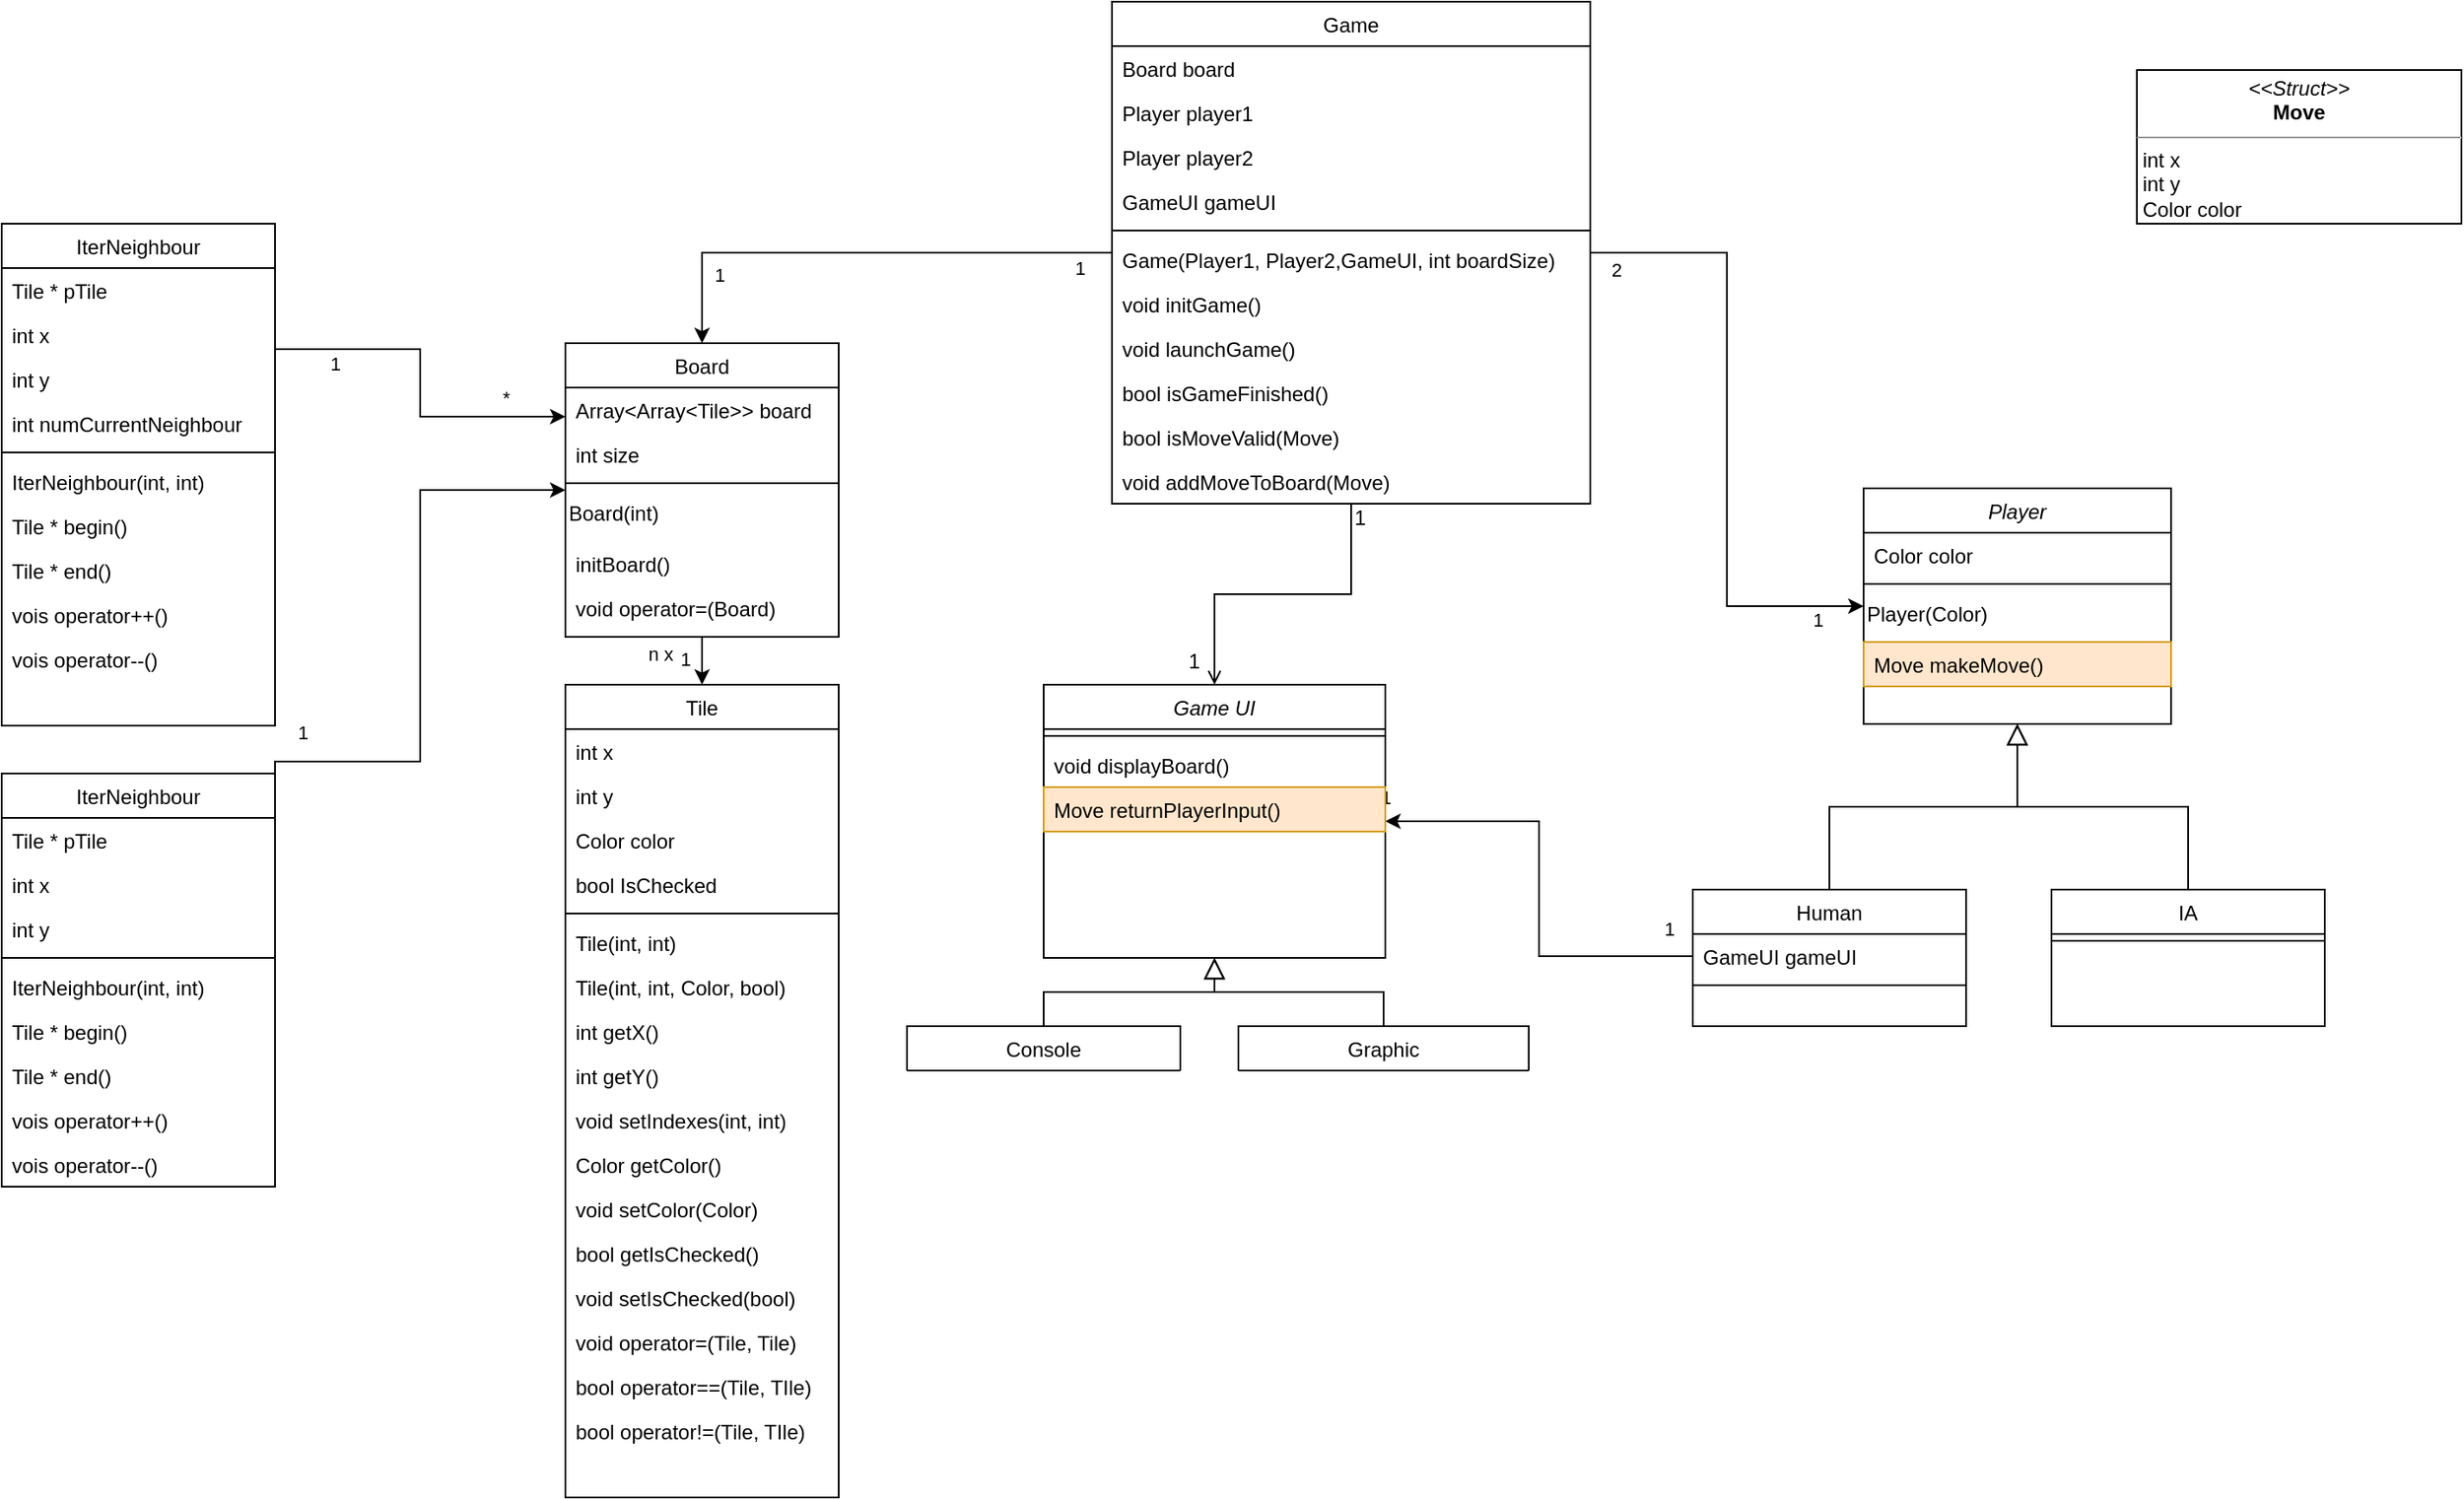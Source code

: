 <mxfile version="14.4.8" type="device"><diagram id="C5RBs43oDa-KdzZeNtuy" name="Page-1"><mxGraphModel dx="2147" dy="627" grid="1" gridSize="10" guides="1" tooltips="1" connect="1" arrows="1" fold="1" page="1" pageScale="1" pageWidth="827" pageHeight="1169" math="0" shadow="0"><root><mxCell id="WIyWlLk6GJQsqaUBKTNV-0"/><mxCell id="WIyWlLk6GJQsqaUBKTNV-1" parent="WIyWlLk6GJQsqaUBKTNV-0"/><mxCell id="254uMnGh0wW7lCU1eLDV-11" style="edgeStyle=orthogonalEdgeStyle;rounded=0;orthogonalLoop=1;jettySize=auto;html=1;entryX=1;entryY=0.5;entryDx=0;entryDy=0;exitX=0;exitY=0.5;exitDx=0;exitDy=0;" parent="WIyWlLk6GJQsqaUBKTNV-1" source="PI6sed2Gm-ZyK2NoPFeW-51" target="_wrKSYmRPtvz9AX4HWes-37" edge="1"><mxGeometry relative="1" as="geometry"/></mxCell><mxCell id="254uMnGh0wW7lCU1eLDV-12" value="1" style="edgeLabel;html=1;align=center;verticalAlign=middle;resizable=0;points=[];" parent="254uMnGh0wW7lCU1eLDV-11" vertex="1" connectable="0"><mxGeometry x="-0.942" y="1" relative="1" as="geometry"><mxPoint x="-7" y="-17" as="offset"/></mxGeometry></mxCell><mxCell id="254uMnGh0wW7lCU1eLDV-13" value="1" style="edgeLabel;html=1;align=center;verticalAlign=middle;resizable=0;points=[];" parent="254uMnGh0wW7lCU1eLDV-11" vertex="1" connectable="0"><mxGeometry x="0.898" y="-1" relative="1" as="geometry"><mxPoint x="-13" y="-13" as="offset"/></mxGeometry></mxCell><mxCell id="zkfFHV4jXpPFQw0GAbJ--0" value="Player" style="swimlane;fontStyle=2;align=center;verticalAlign=top;childLayout=stackLayout;horizontal=1;startSize=26;horizontalStack=0;resizeParent=1;resizeLast=0;collapsible=1;marginBottom=0;rounded=0;shadow=0;strokeWidth=1;" parent="WIyWlLk6GJQsqaUBKTNV-1" vertex="1"><mxGeometry x="800" y="325" width="180" height="138" as="geometry"><mxRectangle x="230" y="140" width="160" height="26" as="alternateBounds"/></mxGeometry></mxCell><mxCell id="PI6sed2Gm-ZyK2NoPFeW-33" value="Color color" style="text;align=left;verticalAlign=top;spacingLeft=4;spacingRight=4;overflow=hidden;rotatable=0;points=[[0,0.5],[1,0.5]];portConstraint=eastwest;" vertex="1" parent="zkfFHV4jXpPFQw0GAbJ--0"><mxGeometry y="26" width="180" height="26" as="geometry"/></mxCell><mxCell id="zkfFHV4jXpPFQw0GAbJ--4" value="" style="line;html=1;strokeWidth=1;align=left;verticalAlign=middle;spacingTop=-1;spacingLeft=3;spacingRight=3;rotatable=0;labelPosition=right;points=[];portConstraint=eastwest;" parent="zkfFHV4jXpPFQw0GAbJ--0" vertex="1"><mxGeometry y="52" width="180" height="8" as="geometry"/></mxCell><mxCell id="PI6sed2Gm-ZyK2NoPFeW-55" value="Player(Color)" style="text;whiteSpace=wrap;html=1;" vertex="1" parent="zkfFHV4jXpPFQw0GAbJ--0"><mxGeometry y="60" width="180" height="30" as="geometry"/></mxCell><mxCell id="254uMnGh0wW7lCU1eLDV-9" value="Move makeMove()" style="text;align=left;verticalAlign=top;spacingLeft=4;spacingRight=4;overflow=hidden;rotatable=0;points=[[0,0.5],[1,0.5]];portConstraint=eastwest;fillColor=#ffe6cc;strokeColor=#d79b00;" parent="zkfFHV4jXpPFQw0GAbJ--0" vertex="1"><mxGeometry y="90" width="180" height="26" as="geometry"/></mxCell><mxCell id="zkfFHV4jXpPFQw0GAbJ--6" value="Human" style="swimlane;fontStyle=0;align=center;verticalAlign=top;childLayout=stackLayout;horizontal=1;startSize=26;horizontalStack=0;resizeParent=1;resizeLast=0;collapsible=1;marginBottom=0;rounded=0;shadow=0;strokeWidth=1;" parent="WIyWlLk6GJQsqaUBKTNV-1" vertex="1"><mxGeometry x="700" y="560" width="160" height="80" as="geometry"><mxRectangle x="130" y="380" width="160" height="26" as="alternateBounds"/></mxGeometry></mxCell><mxCell id="PI6sed2Gm-ZyK2NoPFeW-51" value="GameUI gameUI" style="text;align=left;verticalAlign=top;spacingLeft=4;spacingRight=4;overflow=hidden;rotatable=0;points=[[0,0.5],[1,0.5]];portConstraint=eastwest;" vertex="1" parent="zkfFHV4jXpPFQw0GAbJ--6"><mxGeometry y="26" width="160" height="26" as="geometry"/></mxCell><mxCell id="zkfFHV4jXpPFQw0GAbJ--9" value="" style="line;html=1;strokeWidth=1;align=left;verticalAlign=middle;spacingTop=-1;spacingLeft=3;spacingRight=3;rotatable=0;labelPosition=right;points=[];portConstraint=eastwest;" parent="zkfFHV4jXpPFQw0GAbJ--6" vertex="1"><mxGeometry y="52" width="160" height="8" as="geometry"/></mxCell><mxCell id="zkfFHV4jXpPFQw0GAbJ--12" value="" style="endArrow=block;endSize=10;endFill=0;shadow=0;strokeWidth=1;rounded=0;edgeStyle=elbowEdgeStyle;elbow=vertical;" parent="WIyWlLk6GJQsqaUBKTNV-1" source="zkfFHV4jXpPFQw0GAbJ--6" target="zkfFHV4jXpPFQw0GAbJ--0" edge="1"><mxGeometry width="160" relative="1" as="geometry"><mxPoint x="780" y="408" as="sourcePoint"/><mxPoint x="780" y="408" as="targetPoint"/></mxGeometry></mxCell><mxCell id="zkfFHV4jXpPFQw0GAbJ--13" value="IA" style="swimlane;fontStyle=0;align=center;verticalAlign=top;childLayout=stackLayout;horizontal=1;startSize=26;horizontalStack=0;resizeParent=1;resizeLast=0;collapsible=1;marginBottom=0;rounded=0;shadow=0;strokeWidth=1;" parent="WIyWlLk6GJQsqaUBKTNV-1" vertex="1"><mxGeometry x="910" y="560" width="160" height="80" as="geometry"><mxRectangle x="340" y="380" width="170" height="26" as="alternateBounds"/></mxGeometry></mxCell><mxCell id="zkfFHV4jXpPFQw0GAbJ--15" value="" style="line;html=1;strokeWidth=1;align=left;verticalAlign=middle;spacingTop=-1;spacingLeft=3;spacingRight=3;rotatable=0;labelPosition=right;points=[];portConstraint=eastwest;" parent="zkfFHV4jXpPFQw0GAbJ--13" vertex="1"><mxGeometry y="26" width="160" height="8" as="geometry"/></mxCell><mxCell id="zkfFHV4jXpPFQw0GAbJ--16" value="" style="endArrow=block;endSize=10;endFill=0;shadow=0;strokeWidth=1;rounded=0;edgeStyle=elbowEdgeStyle;elbow=vertical;" parent="WIyWlLk6GJQsqaUBKTNV-1" source="zkfFHV4jXpPFQw0GAbJ--13" target="zkfFHV4jXpPFQw0GAbJ--0" edge="1"><mxGeometry width="160" relative="1" as="geometry"><mxPoint x="790" y="578" as="sourcePoint"/><mxPoint x="890" y="476" as="targetPoint"/></mxGeometry></mxCell><mxCell id="_wrKSYmRPtvz9AX4HWes-3" value="Game" style="swimlane;fontStyle=0;align=center;verticalAlign=top;childLayout=stackLayout;horizontal=1;startSize=26;horizontalStack=0;resizeParent=1;resizeLast=0;collapsible=1;marginBottom=0;rounded=0;shadow=0;strokeWidth=1;" parent="WIyWlLk6GJQsqaUBKTNV-1" vertex="1"><mxGeometry x="360" y="40" width="280" height="294" as="geometry"><mxRectangle x="230" y="140" width="160" height="26" as="alternateBounds"/></mxGeometry></mxCell><mxCell id="254uMnGh0wW7lCU1eLDV-16" value="Board board" style="text;align=left;verticalAlign=top;spacingLeft=4;spacingRight=4;overflow=hidden;rotatable=0;points=[[0,0.5],[1,0.5]];portConstraint=eastwest;" parent="_wrKSYmRPtvz9AX4HWes-3" vertex="1"><mxGeometry y="26" width="280" height="26" as="geometry"/></mxCell><mxCell id="PI6sed2Gm-ZyK2NoPFeW-81" value="Player player1" style="text;align=left;verticalAlign=top;spacingLeft=4;spacingRight=4;overflow=hidden;rotatable=0;points=[[0,0.5],[1,0.5]];portConstraint=eastwest;" vertex="1" parent="_wrKSYmRPtvz9AX4HWes-3"><mxGeometry y="52" width="280" height="26" as="geometry"/></mxCell><mxCell id="PI6sed2Gm-ZyK2NoPFeW-82" value="Player player2" style="text;align=left;verticalAlign=top;spacingLeft=4;spacingRight=4;overflow=hidden;rotatable=0;points=[[0,0.5],[1,0.5]];portConstraint=eastwest;" vertex="1" parent="_wrKSYmRPtvz9AX4HWes-3"><mxGeometry y="78" width="280" height="26" as="geometry"/></mxCell><mxCell id="PI6sed2Gm-ZyK2NoPFeW-83" value="GameUI gameUI" style="text;align=left;verticalAlign=top;spacingLeft=4;spacingRight=4;overflow=hidden;rotatable=0;points=[[0,0.5],[1,0.5]];portConstraint=eastwest;" vertex="1" parent="_wrKSYmRPtvz9AX4HWes-3"><mxGeometry y="104" width="280" height="26" as="geometry"/></mxCell><mxCell id="_wrKSYmRPtvz9AX4HWes-7" value="" style="line;html=1;strokeWidth=1;align=left;verticalAlign=middle;spacingTop=-1;spacingLeft=3;spacingRight=3;rotatable=0;labelPosition=right;points=[];portConstraint=eastwest;" parent="_wrKSYmRPtvz9AX4HWes-3" vertex="1"><mxGeometry y="130" width="280" height="8" as="geometry"/></mxCell><mxCell id="PI6sed2Gm-ZyK2NoPFeW-54" value="Game(Player1, Player2,GameUI, int boardSize)" style="text;align=left;verticalAlign=top;spacingLeft=4;spacingRight=4;overflow=hidden;rotatable=0;points=[[0,0.5],[1,0.5]];portConstraint=eastwest;" vertex="1" parent="_wrKSYmRPtvz9AX4HWes-3"><mxGeometry y="138" width="280" height="26" as="geometry"/></mxCell><mxCell id="_wrKSYmRPtvz9AX4HWes-73" value="void initGame()" style="text;align=left;verticalAlign=top;spacingLeft=4;spacingRight=4;overflow=hidden;rotatable=0;points=[[0,0.5],[1,0.5]];portConstraint=eastwest;" parent="_wrKSYmRPtvz9AX4HWes-3" vertex="1"><mxGeometry y="164" width="280" height="26" as="geometry"/></mxCell><mxCell id="254uMnGh0wW7lCU1eLDV-8" value="void launchGame()" style="text;align=left;verticalAlign=top;spacingLeft=4;spacingRight=4;overflow=hidden;rotatable=0;points=[[0,0.5],[1,0.5]];portConstraint=eastwest;" parent="_wrKSYmRPtvz9AX4HWes-3" vertex="1"><mxGeometry y="190" width="280" height="26" as="geometry"/></mxCell><mxCell id="254uMnGh0wW7lCU1eLDV-10" value="bool isGameFinished()" style="text;align=left;verticalAlign=top;spacingLeft=4;spacingRight=4;overflow=hidden;rotatable=0;points=[[0,0.5],[1,0.5]];portConstraint=eastwest;" parent="_wrKSYmRPtvz9AX4HWes-3" vertex="1"><mxGeometry y="216" width="280" height="26" as="geometry"/></mxCell><mxCell id="254uMnGh0wW7lCU1eLDV-7" value="bool isMoveValid(Move)" style="text;align=left;verticalAlign=top;spacingLeft=4;spacingRight=4;overflow=hidden;rotatable=0;points=[[0,0.5],[1,0.5]];portConstraint=eastwest;" parent="_wrKSYmRPtvz9AX4HWes-3" vertex="1"><mxGeometry y="242" width="280" height="26" as="geometry"/></mxCell><mxCell id="PI6sed2Gm-ZyK2NoPFeW-32" value="void addMoveToBoard(Move)" style="text;align=left;verticalAlign=top;spacingLeft=4;spacingRight=4;overflow=hidden;rotatable=0;points=[[0,0.5],[1,0.5]];portConstraint=eastwest;" vertex="1" parent="_wrKSYmRPtvz9AX4HWes-3"><mxGeometry y="268" width="280" height="26" as="geometry"/></mxCell><mxCell id="_wrKSYmRPtvz9AX4HWes-31" value="" style="endArrow=open;shadow=0;strokeWidth=1;rounded=0;endFill=1;edgeStyle=elbowEdgeStyle;elbow=vertical;entryX=0.5;entryY=0;entryDx=0;entryDy=0;" parent="WIyWlLk6GJQsqaUBKTNV-1" source="_wrKSYmRPtvz9AX4HWes-3" target="_wrKSYmRPtvz9AX4HWes-37" edge="1"><mxGeometry x="0.5" y="41" relative="1" as="geometry"><mxPoint x="540" y="232" as="sourcePoint"/><mxPoint x="370" y="445" as="targetPoint"/><mxPoint x="-40" y="32" as="offset"/></mxGeometry></mxCell><mxCell id="_wrKSYmRPtvz9AX4HWes-32" value="1" style="resizable=0;align=left;verticalAlign=bottom;labelBackgroundColor=none;fontSize=12;" parent="_wrKSYmRPtvz9AX4HWes-31" connectable="0" vertex="1"><mxGeometry x="-1" relative="1" as="geometry"><mxPoint y="17" as="offset"/></mxGeometry></mxCell><mxCell id="_wrKSYmRPtvz9AX4HWes-33" value="1" style="resizable=0;align=right;verticalAlign=bottom;labelBackgroundColor=none;fontSize=12;" parent="_wrKSYmRPtvz9AX4HWes-31" connectable="0" vertex="1"><mxGeometry x="1" relative="1" as="geometry"><mxPoint x="-7" y="-5" as="offset"/></mxGeometry></mxCell><mxCell id="_wrKSYmRPtvz9AX4HWes-35" value="2" style="edgeStyle=orthogonalEdgeStyle;rounded=0;orthogonalLoop=1;jettySize=auto;html=1;exitX=1;exitY=0.5;exitDx=0;exitDy=0;" parent="WIyWlLk6GJQsqaUBKTNV-1" source="_wrKSYmRPtvz9AX4HWes-3" target="zkfFHV4jXpPFQw0GAbJ--0" edge="1"><mxGeometry x="-0.917" y="-10" relative="1" as="geometry"><mxPoint x="540" y="199" as="sourcePoint"/><mxPoint as="offset"/></mxGeometry></mxCell><mxCell id="_wrKSYmRPtvz9AX4HWes-58" value="1" style="edgeLabel;html=1;align=center;verticalAlign=middle;resizable=0;points=[];" parent="_wrKSYmRPtvz9AX4HWes-35" vertex="1" connectable="0"><mxGeometry x="0.887" y="-3" relative="1" as="geometry"><mxPoint x="-7" y="5" as="offset"/></mxGeometry></mxCell><mxCell id="_wrKSYmRPtvz9AX4HWes-37" value="Game UI" style="swimlane;fontStyle=2;align=center;verticalAlign=top;childLayout=stackLayout;horizontal=1;startSize=26;horizontalStack=0;resizeParent=1;resizeLast=0;collapsible=1;marginBottom=0;rounded=0;shadow=0;strokeWidth=1;" parent="WIyWlLk6GJQsqaUBKTNV-1" vertex="1"><mxGeometry x="320" y="440" width="200" height="160" as="geometry"><mxRectangle x="230" y="140" width="160" height="26" as="alternateBounds"/></mxGeometry></mxCell><mxCell id="_wrKSYmRPtvz9AX4HWes-41" value="" style="line;html=1;strokeWidth=1;align=left;verticalAlign=middle;spacingTop=-1;spacingLeft=3;spacingRight=3;rotatable=0;labelPosition=right;points=[];portConstraint=eastwest;" parent="_wrKSYmRPtvz9AX4HWes-37" vertex="1"><mxGeometry y="26" width="200" height="8" as="geometry"/></mxCell><mxCell id="_wrKSYmRPtvz9AX4HWes-42" value="void displayBoard()" style="text;align=left;verticalAlign=top;spacingLeft=4;spacingRight=4;overflow=hidden;rotatable=0;points=[[0,0.5],[1,0.5]];portConstraint=eastwest;" parent="_wrKSYmRPtvz9AX4HWes-37" vertex="1"><mxGeometry y="34" width="200" height="26" as="geometry"/></mxCell><mxCell id="254uMnGh0wW7lCU1eLDV-14" value="Move returnPlayerInput()" style="text;align=left;verticalAlign=top;spacingLeft=4;spacingRight=4;overflow=hidden;rotatable=0;points=[[0,0.5],[1,0.5]];portConstraint=eastwest;fillColor=#ffe6cc;strokeColor=#d79b00;" parent="_wrKSYmRPtvz9AX4HWes-37" vertex="1"><mxGeometry y="60" width="200" height="26" as="geometry"/></mxCell><mxCell id="_wrKSYmRPtvz9AX4HWes-43" value="Console" style="swimlane;fontStyle=0;align=center;verticalAlign=top;childLayout=stackLayout;horizontal=1;startSize=26;horizontalStack=0;resizeParent=1;resizeLast=0;collapsible=1;marginBottom=0;rounded=0;shadow=0;strokeWidth=1;" parent="WIyWlLk6GJQsqaUBKTNV-1" vertex="1" collapsed="1"><mxGeometry x="240" y="640" width="160" height="26" as="geometry"><mxRectangle x="10" y="690" width="160" height="190" as="alternateBounds"/></mxGeometry></mxCell><mxCell id="_wrKSYmRPtvz9AX4HWes-47" value="" style="line;html=1;strokeWidth=1;align=left;verticalAlign=middle;spacingTop=-1;spacingLeft=3;spacingRight=3;rotatable=0;labelPosition=right;points=[];portConstraint=eastwest;" parent="_wrKSYmRPtvz9AX4HWes-43" vertex="1"><mxGeometry y="26" width="160" height="8" as="geometry"/></mxCell><mxCell id="_wrKSYmRPtvz9AX4HWes-51" value="" style="endArrow=block;endSize=10;endFill=0;shadow=0;strokeWidth=1;rounded=0;edgeStyle=elbowEdgeStyle;elbow=vertical;" parent="WIyWlLk6GJQsqaUBKTNV-1" source="_wrKSYmRPtvz9AX4HWes-43" target="_wrKSYmRPtvz9AX4HWes-37" edge="1"><mxGeometry width="160" relative="1" as="geometry"><mxPoint x="320" y="538" as="sourcePoint"/><mxPoint x="320" y="538" as="targetPoint"/></mxGeometry></mxCell><mxCell id="_wrKSYmRPtvz9AX4HWes-52" value="Graphic" style="swimlane;fontStyle=0;align=center;verticalAlign=top;childLayout=stackLayout;horizontal=1;startSize=26;horizontalStack=0;resizeParent=1;resizeLast=0;collapsible=1;marginBottom=0;rounded=0;shadow=0;strokeWidth=1;" parent="WIyWlLk6GJQsqaUBKTNV-1" vertex="1" collapsed="1"><mxGeometry x="434" y="640" width="170" height="26" as="geometry"><mxRectangle x="220" y="690" width="160" height="70" as="alternateBounds"/></mxGeometry></mxCell><mxCell id="_wrKSYmRPtvz9AX4HWes-54" value="" style="line;html=1;strokeWidth=1;align=left;verticalAlign=middle;spacingTop=-1;spacingLeft=3;spacingRight=3;rotatable=0;labelPosition=right;points=[];portConstraint=eastwest;" parent="_wrKSYmRPtvz9AX4HWes-52" vertex="1"><mxGeometry y="26" width="170" height="8" as="geometry"/></mxCell><mxCell id="_wrKSYmRPtvz9AX4HWes-55" value="" style="endArrow=block;endSize=10;endFill=0;shadow=0;strokeWidth=1;rounded=0;edgeStyle=elbowEdgeStyle;elbow=vertical;" parent="WIyWlLk6GJQsqaUBKTNV-1" source="_wrKSYmRPtvz9AX4HWes-52" target="_wrKSYmRPtvz9AX4HWes-37" edge="1"><mxGeometry width="160" relative="1" as="geometry"><mxPoint x="330" y="708" as="sourcePoint"/><mxPoint x="430" y="606" as="targetPoint"/></mxGeometry></mxCell><mxCell id="254uMnGh0wW7lCU1eLDV-3" style="edgeStyle=orthogonalEdgeStyle;rounded=0;orthogonalLoop=1;jettySize=auto;html=1;entryX=0.5;entryY=0;entryDx=0;entryDy=0;" parent="WIyWlLk6GJQsqaUBKTNV-1" source="_wrKSYmRPtvz9AX4HWes-60" target="254uMnGh0wW7lCU1eLDV-0" edge="1"><mxGeometry relative="1" as="geometry"/></mxCell><mxCell id="254uMnGh0wW7lCU1eLDV-4" value="n x n" style="edgeLabel;html=1;align=center;verticalAlign=middle;resizable=0;points=[];" parent="254uMnGh0wW7lCU1eLDV-3" vertex="1" connectable="0"><mxGeometry x="-0.745" relative="1" as="geometry"><mxPoint x="-20" y="3" as="offset"/></mxGeometry></mxCell><mxCell id="254uMnGh0wW7lCU1eLDV-5" value="1" style="edgeLabel;html=1;align=center;verticalAlign=middle;resizable=0;points=[];" parent="254uMnGh0wW7lCU1eLDV-3" vertex="1" connectable="0"><mxGeometry x="0.804" y="-1" relative="1" as="geometry"><mxPoint x="-9" y="-10" as="offset"/></mxGeometry></mxCell><mxCell id="_wrKSYmRPtvz9AX4HWes-60" value="Board" style="swimlane;fontStyle=0;align=center;verticalAlign=top;childLayout=stackLayout;horizontal=1;startSize=26;horizontalStack=0;resizeParent=1;resizeLast=0;collapsible=1;marginBottom=0;rounded=0;shadow=0;strokeWidth=1;" parent="WIyWlLk6GJQsqaUBKTNV-1" vertex="1"><mxGeometry x="40" y="240" width="160" height="172" as="geometry"><mxRectangle x="230" y="140" width="160" height="26" as="alternateBounds"/></mxGeometry></mxCell><mxCell id="254uMnGh0wW7lCU1eLDV-6" value="Array&lt;Array&lt;Tile&gt;&gt; board" style="text;align=left;verticalAlign=top;spacingLeft=4;spacingRight=4;overflow=hidden;rotatable=0;points=[[0,0.5],[1,0.5]];portConstraint=eastwest;" parent="_wrKSYmRPtvz9AX4HWes-60" vertex="1"><mxGeometry y="26" width="160" height="26" as="geometry"/></mxCell><mxCell id="PI6sed2Gm-ZyK2NoPFeW-58" value="int size" style="text;align=left;verticalAlign=top;spacingLeft=4;spacingRight=4;overflow=hidden;rotatable=0;points=[[0,0.5],[1,0.5]];portConstraint=eastwest;" vertex="1" parent="_wrKSYmRPtvz9AX4HWes-60"><mxGeometry y="52" width="160" height="26" as="geometry"/></mxCell><mxCell id="_wrKSYmRPtvz9AX4HWes-61" value="" style="line;html=1;strokeWidth=1;align=left;verticalAlign=middle;spacingTop=-1;spacingLeft=3;spacingRight=3;rotatable=0;labelPosition=right;points=[];portConstraint=eastwest;" parent="_wrKSYmRPtvz9AX4HWes-60" vertex="1"><mxGeometry y="78" width="160" height="8" as="geometry"/></mxCell><mxCell id="PI6sed2Gm-ZyK2NoPFeW-56" value="Board(int)" style="text;whiteSpace=wrap;html=1;" vertex="1" parent="_wrKSYmRPtvz9AX4HWes-60"><mxGeometry y="86" width="160" height="30" as="geometry"/></mxCell><mxCell id="_wrKSYmRPtvz9AX4HWes-72" value="initBoard()" style="text;align=left;verticalAlign=top;spacingLeft=4;spacingRight=4;overflow=hidden;rotatable=0;points=[[0,0.5],[1,0.5]];portConstraint=eastwest;" parent="_wrKSYmRPtvz9AX4HWes-60" vertex="1"><mxGeometry y="116" width="160" height="26" as="geometry"/></mxCell><mxCell id="PI6sed2Gm-ZyK2NoPFeW-10" value="void operator=(Board)" style="text;align=left;verticalAlign=top;spacingLeft=4;spacingRight=4;overflow=hidden;rotatable=0;points=[[0,0.5],[1,0.5]];portConstraint=eastwest;" vertex="1" parent="_wrKSYmRPtvz9AX4HWes-60"><mxGeometry y="142" width="160" height="26" as="geometry"/></mxCell><mxCell id="_wrKSYmRPtvz9AX4HWes-69" style="edgeStyle=orthogonalEdgeStyle;rounded=0;orthogonalLoop=1;jettySize=auto;html=1;entryX=0.5;entryY=0;entryDx=0;entryDy=0;exitX=0;exitY=0.5;exitDx=0;exitDy=0;" parent="WIyWlLk6GJQsqaUBKTNV-1" source="_wrKSYmRPtvz9AX4HWes-3" target="_wrKSYmRPtvz9AX4HWes-60" edge="1"><mxGeometry relative="1" as="geometry"><mxPoint x="380" y="199" as="sourcePoint"/></mxGeometry></mxCell><mxCell id="_wrKSYmRPtvz9AX4HWes-70" value="1" style="edgeLabel;html=1;align=center;verticalAlign=middle;resizable=0;points=[];" parent="_wrKSYmRPtvz9AX4HWes-69" vertex="1" connectable="0"><mxGeometry x="-0.867" y="-1" relative="1" as="geometry"><mxPoint y="10" as="offset"/></mxGeometry></mxCell><mxCell id="_wrKSYmRPtvz9AX4HWes-71" value="1" style="edgeLabel;html=1;align=center;verticalAlign=middle;resizable=0;points=[];" parent="_wrKSYmRPtvz9AX4HWes-69" vertex="1" connectable="0"><mxGeometry x="0.794" relative="1" as="geometry"><mxPoint x="10" y="-10" as="offset"/></mxGeometry></mxCell><mxCell id="254uMnGh0wW7lCU1eLDV-0" value="Tile" style="swimlane;fontStyle=0;align=center;verticalAlign=top;childLayout=stackLayout;horizontal=1;startSize=26;horizontalStack=0;resizeParent=1;resizeLast=0;collapsible=1;marginBottom=0;rounded=0;shadow=0;strokeWidth=1;rotation=0;" parent="WIyWlLk6GJQsqaUBKTNV-1" vertex="1"><mxGeometry x="40" y="440" width="160" height="476" as="geometry"><mxRectangle x="230" y="140" width="160" height="26" as="alternateBounds"/></mxGeometry></mxCell><mxCell id="PI6sed2Gm-ZyK2NoPFeW-0" value="int x" style="text;align=left;verticalAlign=top;spacingLeft=4;spacingRight=4;overflow=hidden;rotatable=0;points=[[0,0.5],[1,0.5]];portConstraint=eastwest;rotation=0;" vertex="1" parent="254uMnGh0wW7lCU1eLDV-0"><mxGeometry y="26" width="160" height="26" as="geometry"/></mxCell><mxCell id="PI6sed2Gm-ZyK2NoPFeW-1" value="int y" style="text;align=left;verticalAlign=top;spacingLeft=4;spacingRight=4;overflow=hidden;rotatable=0;points=[[0,0.5],[1,0.5]];portConstraint=eastwest;rotation=0;" vertex="1" parent="254uMnGh0wW7lCU1eLDV-0"><mxGeometry y="52" width="160" height="26" as="geometry"/></mxCell><mxCell id="PI6sed2Gm-ZyK2NoPFeW-2" value="Color color" style="text;align=left;verticalAlign=top;spacingLeft=4;spacingRight=4;overflow=hidden;rotatable=0;points=[[0,0.5],[1,0.5]];portConstraint=eastwest;rotation=0;" vertex="1" parent="254uMnGh0wW7lCU1eLDV-0"><mxGeometry y="78" width="160" height="26" as="geometry"/></mxCell><mxCell id="PI6sed2Gm-ZyK2NoPFeW-3" value="bool IsChecked" style="text;align=left;verticalAlign=top;spacingLeft=4;spacingRight=4;overflow=hidden;rotatable=0;points=[[0,0.5],[1,0.5]];portConstraint=eastwest;rotation=0;" vertex="1" parent="254uMnGh0wW7lCU1eLDV-0"><mxGeometry y="104" width="160" height="26" as="geometry"/></mxCell><mxCell id="254uMnGh0wW7lCU1eLDV-1" value="" style="line;html=1;strokeWidth=1;align=left;verticalAlign=middle;spacingTop=-1;spacingLeft=3;spacingRight=3;rotatable=0;labelPosition=right;points=[];portConstraint=eastwest;rotation=0;" parent="254uMnGh0wW7lCU1eLDV-0" vertex="1"><mxGeometry y="130" width="160" height="8" as="geometry"/></mxCell><mxCell id="PI6sed2Gm-ZyK2NoPFeW-8" value="Tile(int, int)" style="text;align=left;verticalAlign=top;spacingLeft=4;spacingRight=4;overflow=hidden;rotatable=0;points=[[0,0.5],[1,0.5]];portConstraint=eastwest;rotation=0;" vertex="1" parent="254uMnGh0wW7lCU1eLDV-0"><mxGeometry y="138" width="160" height="26" as="geometry"/></mxCell><mxCell id="PI6sed2Gm-ZyK2NoPFeW-9" value="Tile(int, int, Color, bool)" style="text;align=left;verticalAlign=top;spacingLeft=4;spacingRight=4;overflow=hidden;rotatable=0;points=[[0,0.5],[1,0.5]];portConstraint=eastwest;rotation=0;" vertex="1" parent="254uMnGh0wW7lCU1eLDV-0"><mxGeometry y="164" width="160" height="26" as="geometry"/></mxCell><mxCell id="PI6sed2Gm-ZyK2NoPFeW-11" value="int getX()" style="text;align=left;verticalAlign=top;spacingLeft=4;spacingRight=4;overflow=hidden;rotatable=0;points=[[0,0.5],[1,0.5]];portConstraint=eastwest;rotation=0;" vertex="1" parent="254uMnGh0wW7lCU1eLDV-0"><mxGeometry y="190" width="160" height="26" as="geometry"/></mxCell><mxCell id="PI6sed2Gm-ZyK2NoPFeW-12" value="int getY()" style="text;align=left;verticalAlign=top;spacingLeft=4;spacingRight=4;overflow=hidden;rotatable=0;points=[[0,0.5],[1,0.5]];portConstraint=eastwest;rotation=0;" vertex="1" parent="254uMnGh0wW7lCU1eLDV-0"><mxGeometry y="216" width="160" height="26" as="geometry"/></mxCell><mxCell id="PI6sed2Gm-ZyK2NoPFeW-13" value="void setIndexes(int, int)" style="text;align=left;verticalAlign=top;spacingLeft=4;spacingRight=4;overflow=hidden;rotatable=0;points=[[0,0.5],[1,0.5]];portConstraint=eastwest;rotation=0;" vertex="1" parent="254uMnGh0wW7lCU1eLDV-0"><mxGeometry y="242" width="160" height="26" as="geometry"/></mxCell><mxCell id="PI6sed2Gm-ZyK2NoPFeW-15" value="Color getColor()" style="text;align=left;verticalAlign=top;spacingLeft=4;spacingRight=4;overflow=hidden;rotatable=0;points=[[0,0.5],[1,0.5]];portConstraint=eastwest;rotation=0;" vertex="1" parent="254uMnGh0wW7lCU1eLDV-0"><mxGeometry y="268" width="160" height="26" as="geometry"/></mxCell><mxCell id="PI6sed2Gm-ZyK2NoPFeW-16" value="void setColor(Color)" style="text;align=left;verticalAlign=top;spacingLeft=4;spacingRight=4;overflow=hidden;rotatable=0;points=[[0,0.5],[1,0.5]];portConstraint=eastwest;rotation=0;" vertex="1" parent="254uMnGh0wW7lCU1eLDV-0"><mxGeometry y="294" width="160" height="26" as="geometry"/></mxCell><mxCell id="PI6sed2Gm-ZyK2NoPFeW-17" value="bool getIsChecked()" style="text;align=left;verticalAlign=top;spacingLeft=4;spacingRight=4;overflow=hidden;rotatable=0;points=[[0,0.5],[1,0.5]];portConstraint=eastwest;rotation=0;" vertex="1" parent="254uMnGh0wW7lCU1eLDV-0"><mxGeometry y="320" width="160" height="26" as="geometry"/></mxCell><mxCell id="PI6sed2Gm-ZyK2NoPFeW-18" value="void setIsChecked(bool)" style="text;align=left;verticalAlign=top;spacingLeft=4;spacingRight=4;overflow=hidden;rotatable=0;points=[[0,0.5],[1,0.5]];portConstraint=eastwest;rotation=0;" vertex="1" parent="254uMnGh0wW7lCU1eLDV-0"><mxGeometry y="346" width="160" height="26" as="geometry"/></mxCell><mxCell id="PI6sed2Gm-ZyK2NoPFeW-6" value="void operator=(Tile, Tile)" style="text;align=left;verticalAlign=top;spacingLeft=4;spacingRight=4;overflow=hidden;rotatable=0;points=[[0,0.5],[1,0.5]];portConstraint=eastwest;rotation=0;" vertex="1" parent="254uMnGh0wW7lCU1eLDV-0"><mxGeometry y="372" width="160" height="26" as="geometry"/></mxCell><mxCell id="PI6sed2Gm-ZyK2NoPFeW-5" value="bool operator==(Tile, TIle)" style="text;align=left;verticalAlign=top;spacingLeft=4;spacingRight=4;overflow=hidden;rotatable=0;points=[[0,0.5],[1,0.5]];portConstraint=eastwest;rotation=0;" vertex="1" parent="254uMnGh0wW7lCU1eLDV-0"><mxGeometry y="398" width="160" height="26" as="geometry"/></mxCell><mxCell id="PI6sed2Gm-ZyK2NoPFeW-7" value="bool operator!=(Tile, TIle)&#xA;" style="text;align=left;verticalAlign=top;spacingLeft=4;spacingRight=4;overflow=hidden;rotatable=0;points=[[0,0.5],[1,0.5]];portConstraint=eastwest;rotation=0;" vertex="1" parent="254uMnGh0wW7lCU1eLDV-0"><mxGeometry y="424" width="160" height="26" as="geometry"/></mxCell><mxCell id="PI6sed2Gm-ZyK2NoPFeW-29" style="edgeStyle=orthogonalEdgeStyle;rounded=0;orthogonalLoop=1;jettySize=auto;html=1;exitX=1;exitY=0.25;exitDx=0;exitDy=0;entryX=0;entryY=0.25;entryDx=0;entryDy=0;" edge="1" parent="WIyWlLk6GJQsqaUBKTNV-1" source="PI6sed2Gm-ZyK2NoPFeW-19" target="_wrKSYmRPtvz9AX4HWes-60"><mxGeometry relative="1" as="geometry"/></mxCell><mxCell id="PI6sed2Gm-ZyK2NoPFeW-30" value="1" style="edgeLabel;html=1;align=center;verticalAlign=middle;resizable=0;points=[];" vertex="1" connectable="0" parent="PI6sed2Gm-ZyK2NoPFeW-29"><mxGeometry x="-0.573" y="-3" relative="1" as="geometry"><mxPoint x="-10" y="5.5" as="offset"/></mxGeometry></mxCell><mxCell id="PI6sed2Gm-ZyK2NoPFeW-31" value="*" style="edgeLabel;html=1;align=center;verticalAlign=middle;resizable=0;points=[];" vertex="1" connectable="0" parent="PI6sed2Gm-ZyK2NoPFeW-29"><mxGeometry x="0.573" y="-4" relative="1" as="geometry"><mxPoint x="9.5" y="-15" as="offset"/></mxGeometry></mxCell><mxCell id="PI6sed2Gm-ZyK2NoPFeW-19" value="IterNeighbour" style="swimlane;fontStyle=0;align=center;verticalAlign=top;childLayout=stackLayout;horizontal=1;startSize=26;horizontalStack=0;resizeParent=1;resizeLast=0;collapsible=1;marginBottom=0;rounded=0;shadow=0;strokeWidth=1;" vertex="1" parent="WIyWlLk6GJQsqaUBKTNV-1"><mxGeometry x="-290" y="170" width="160" height="294" as="geometry"><mxRectangle x="230" y="140" width="160" height="26" as="alternateBounds"/></mxGeometry></mxCell><mxCell id="PI6sed2Gm-ZyK2NoPFeW-20" value="Tile * pTile" style="text;align=left;verticalAlign=top;spacingLeft=4;spacingRight=4;overflow=hidden;rotatable=0;points=[[0,0.5],[1,0.5]];portConstraint=eastwest;" vertex="1" parent="PI6sed2Gm-ZyK2NoPFeW-19"><mxGeometry y="26" width="160" height="26" as="geometry"/></mxCell><mxCell id="PI6sed2Gm-ZyK2NoPFeW-24" value="int x" style="text;align=left;verticalAlign=top;spacingLeft=4;spacingRight=4;overflow=hidden;rotatable=0;points=[[0,0.5],[1,0.5]];portConstraint=eastwest;" vertex="1" parent="PI6sed2Gm-ZyK2NoPFeW-19"><mxGeometry y="52" width="160" height="26" as="geometry"/></mxCell><mxCell id="PI6sed2Gm-ZyK2NoPFeW-26" value="int y" style="text;align=left;verticalAlign=top;spacingLeft=4;spacingRight=4;overflow=hidden;rotatable=0;points=[[0,0.5],[1,0.5]];portConstraint=eastwest;rotation=0;" vertex="1" parent="PI6sed2Gm-ZyK2NoPFeW-19"><mxGeometry y="78" width="160" height="26" as="geometry"/></mxCell><mxCell id="PI6sed2Gm-ZyK2NoPFeW-27" value="int numCurrentNeighbour" style="text;align=left;verticalAlign=top;spacingLeft=4;spacingRight=4;overflow=hidden;rotatable=0;points=[[0,0.5],[1,0.5]];portConstraint=eastwest;rotation=0;" vertex="1" parent="PI6sed2Gm-ZyK2NoPFeW-19"><mxGeometry y="104" width="160" height="26" as="geometry"/></mxCell><mxCell id="PI6sed2Gm-ZyK2NoPFeW-21" value="" style="line;html=1;strokeWidth=1;align=left;verticalAlign=middle;spacingTop=-1;spacingLeft=3;spacingRight=3;rotatable=0;labelPosition=right;points=[];portConstraint=eastwest;" vertex="1" parent="PI6sed2Gm-ZyK2NoPFeW-19"><mxGeometry y="130" width="160" height="8" as="geometry"/></mxCell><mxCell id="PI6sed2Gm-ZyK2NoPFeW-59" value="IterNeighbour(int, int)" style="text;align=left;verticalAlign=top;spacingLeft=4;spacingRight=4;overflow=hidden;rotatable=0;points=[[0,0.5],[1,0.5]];portConstraint=eastwest;" vertex="1" parent="PI6sed2Gm-ZyK2NoPFeW-19"><mxGeometry y="138" width="160" height="26" as="geometry"/></mxCell><mxCell id="PI6sed2Gm-ZyK2NoPFeW-22" value="Tile * begin()" style="text;align=left;verticalAlign=top;spacingLeft=4;spacingRight=4;overflow=hidden;rotatable=0;points=[[0,0.5],[1,0.5]];portConstraint=eastwest;" vertex="1" parent="PI6sed2Gm-ZyK2NoPFeW-19"><mxGeometry y="164" width="160" height="26" as="geometry"/></mxCell><mxCell id="PI6sed2Gm-ZyK2NoPFeW-23" value="Tile * end()" style="text;align=left;verticalAlign=top;spacingLeft=4;spacingRight=4;overflow=hidden;rotatable=0;points=[[0,0.5],[1,0.5]];portConstraint=eastwest;" vertex="1" parent="PI6sed2Gm-ZyK2NoPFeW-19"><mxGeometry y="190" width="160" height="26" as="geometry"/></mxCell><mxCell id="PI6sed2Gm-ZyK2NoPFeW-76" value="vois operator++()" style="text;align=left;verticalAlign=top;spacingLeft=4;spacingRight=4;overflow=hidden;rotatable=0;points=[[0,0.5],[1,0.5]];portConstraint=eastwest;" vertex="1" parent="PI6sed2Gm-ZyK2NoPFeW-19"><mxGeometry y="216" width="160" height="26" as="geometry"/></mxCell><mxCell id="PI6sed2Gm-ZyK2NoPFeW-77" value="vois operator--()" style="text;align=left;verticalAlign=top;spacingLeft=4;spacingRight=4;overflow=hidden;rotatable=0;points=[[0,0.5],[1,0.5]];portConstraint=eastwest;" vertex="1" parent="PI6sed2Gm-ZyK2NoPFeW-19"><mxGeometry y="242" width="160" height="26" as="geometry"/></mxCell><mxCell id="PI6sed2Gm-ZyK2NoPFeW-46" value="&lt;p style=&quot;margin: 0px ; margin-top: 4px ; text-align: center&quot;&gt;&lt;i&gt;&amp;lt;&amp;lt;Struct&amp;gt;&amp;gt;&lt;/i&gt;&lt;br&gt;&lt;b&gt;Move&lt;/b&gt;&lt;/p&gt;&lt;hr size=&quot;1&quot;&gt;&lt;div&gt;&amp;nbsp;int x&lt;br&gt;&lt;/div&gt;&lt;div&gt;&amp;nbsp;int y&lt;/div&gt;&lt;div&gt;&amp;nbsp;Color color&lt;br&gt;&lt;/div&gt;&lt;hr size=&quot;1&quot;&gt;" style="verticalAlign=top;align=left;overflow=fill;fontSize=12;fontFamily=Helvetica;html=1;" vertex="1" parent="WIyWlLk6GJQsqaUBKTNV-1"><mxGeometry x="960" y="80" width="190" height="90" as="geometry"/></mxCell><mxCell id="PI6sed2Gm-ZyK2NoPFeW-60" value="IterNeighbour" style="swimlane;fontStyle=0;align=center;verticalAlign=top;childLayout=stackLayout;horizontal=1;startSize=26;horizontalStack=0;resizeParent=1;resizeLast=0;collapsible=1;marginBottom=0;rounded=0;shadow=0;strokeWidth=1;" vertex="1" parent="WIyWlLk6GJQsqaUBKTNV-1"><mxGeometry x="-290" y="492" width="160" height="242" as="geometry"><mxRectangle x="230" y="140" width="160" height="26" as="alternateBounds"/></mxGeometry></mxCell><mxCell id="PI6sed2Gm-ZyK2NoPFeW-61" value="Tile * pTile" style="text;align=left;verticalAlign=top;spacingLeft=4;spacingRight=4;overflow=hidden;rotatable=0;points=[[0,0.5],[1,0.5]];portConstraint=eastwest;" vertex="1" parent="PI6sed2Gm-ZyK2NoPFeW-60"><mxGeometry y="26" width="160" height="26" as="geometry"/></mxCell><mxCell id="PI6sed2Gm-ZyK2NoPFeW-62" value="int x" style="text;align=left;verticalAlign=top;spacingLeft=4;spacingRight=4;overflow=hidden;rotatable=0;points=[[0,0.5],[1,0.5]];portConstraint=eastwest;" vertex="1" parent="PI6sed2Gm-ZyK2NoPFeW-60"><mxGeometry y="52" width="160" height="26" as="geometry"/></mxCell><mxCell id="PI6sed2Gm-ZyK2NoPFeW-63" value="int y" style="text;align=left;verticalAlign=top;spacingLeft=4;spacingRight=4;overflow=hidden;rotatable=0;points=[[0,0.5],[1,0.5]];portConstraint=eastwest;rotation=0;" vertex="1" parent="PI6sed2Gm-ZyK2NoPFeW-60"><mxGeometry y="78" width="160" height="26" as="geometry"/></mxCell><mxCell id="PI6sed2Gm-ZyK2NoPFeW-65" value="" style="line;html=1;strokeWidth=1;align=left;verticalAlign=middle;spacingTop=-1;spacingLeft=3;spacingRight=3;rotatable=0;labelPosition=right;points=[];portConstraint=eastwest;" vertex="1" parent="PI6sed2Gm-ZyK2NoPFeW-60"><mxGeometry y="104" width="160" height="8" as="geometry"/></mxCell><mxCell id="PI6sed2Gm-ZyK2NoPFeW-66" value="IterNeighbour(int, int)" style="text;align=left;verticalAlign=top;spacingLeft=4;spacingRight=4;overflow=hidden;rotatable=0;points=[[0,0.5],[1,0.5]];portConstraint=eastwest;" vertex="1" parent="PI6sed2Gm-ZyK2NoPFeW-60"><mxGeometry y="112" width="160" height="26" as="geometry"/></mxCell><mxCell id="PI6sed2Gm-ZyK2NoPFeW-67" value="Tile * begin()" style="text;align=left;verticalAlign=top;spacingLeft=4;spacingRight=4;overflow=hidden;rotatable=0;points=[[0,0.5],[1,0.5]];portConstraint=eastwest;" vertex="1" parent="PI6sed2Gm-ZyK2NoPFeW-60"><mxGeometry y="138" width="160" height="26" as="geometry"/></mxCell><mxCell id="PI6sed2Gm-ZyK2NoPFeW-68" value="Tile * end()" style="text;align=left;verticalAlign=top;spacingLeft=4;spacingRight=4;overflow=hidden;rotatable=0;points=[[0,0.5],[1,0.5]];portConstraint=eastwest;" vertex="1" parent="PI6sed2Gm-ZyK2NoPFeW-60"><mxGeometry y="164" width="160" height="26" as="geometry"/></mxCell><mxCell id="PI6sed2Gm-ZyK2NoPFeW-79" value="vois operator++()" style="text;align=left;verticalAlign=top;spacingLeft=4;spacingRight=4;overflow=hidden;rotatable=0;points=[[0,0.5],[1,0.5]];portConstraint=eastwest;" vertex="1" parent="PI6sed2Gm-ZyK2NoPFeW-60"><mxGeometry y="190" width="160" height="26" as="geometry"/></mxCell><mxCell id="PI6sed2Gm-ZyK2NoPFeW-80" value="vois operator--()" style="text;align=left;verticalAlign=top;spacingLeft=4;spacingRight=4;overflow=hidden;rotatable=0;points=[[0,0.5],[1,0.5]];portConstraint=eastwest;" vertex="1" parent="PI6sed2Gm-ZyK2NoPFeW-60"><mxGeometry y="216" width="160" height="26" as="geometry"/></mxCell><mxCell id="PI6sed2Gm-ZyK2NoPFeW-73" style="edgeStyle=orthogonalEdgeStyle;rounded=0;orthogonalLoop=1;jettySize=auto;html=1;exitX=1;exitY=0.5;exitDx=0;exitDy=0;entryX=0;entryY=0;entryDx=0;entryDy=0;" edge="1" parent="WIyWlLk6GJQsqaUBKTNV-1" source="PI6sed2Gm-ZyK2NoPFeW-62" target="PI6sed2Gm-ZyK2NoPFeW-56"><mxGeometry relative="1" as="geometry"><Array as="points"><mxPoint x="-45" y="485"/><mxPoint x="-45" y="326"/></Array></mxGeometry></mxCell><mxCell id="PI6sed2Gm-ZyK2NoPFeW-74" value="1" style="edgeLabel;html=1;align=center;verticalAlign=middle;resizable=0;points=[];" vertex="1" connectable="0" parent="WIyWlLk6GJQsqaUBKTNV-1"><mxGeometry x="-91" y="232.5" as="geometry"><mxPoint x="-23" y="235" as="offset"/></mxGeometry></mxCell></root></mxGraphModel></diagram></mxfile>